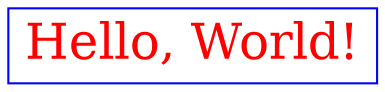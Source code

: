 graph hello2 {

// Hello World with nice colors and big fonts

Node1 [label="Hello, World!", color=Blue, fontcolor=Red,
    fontsize=24, shape=box]
 
}
